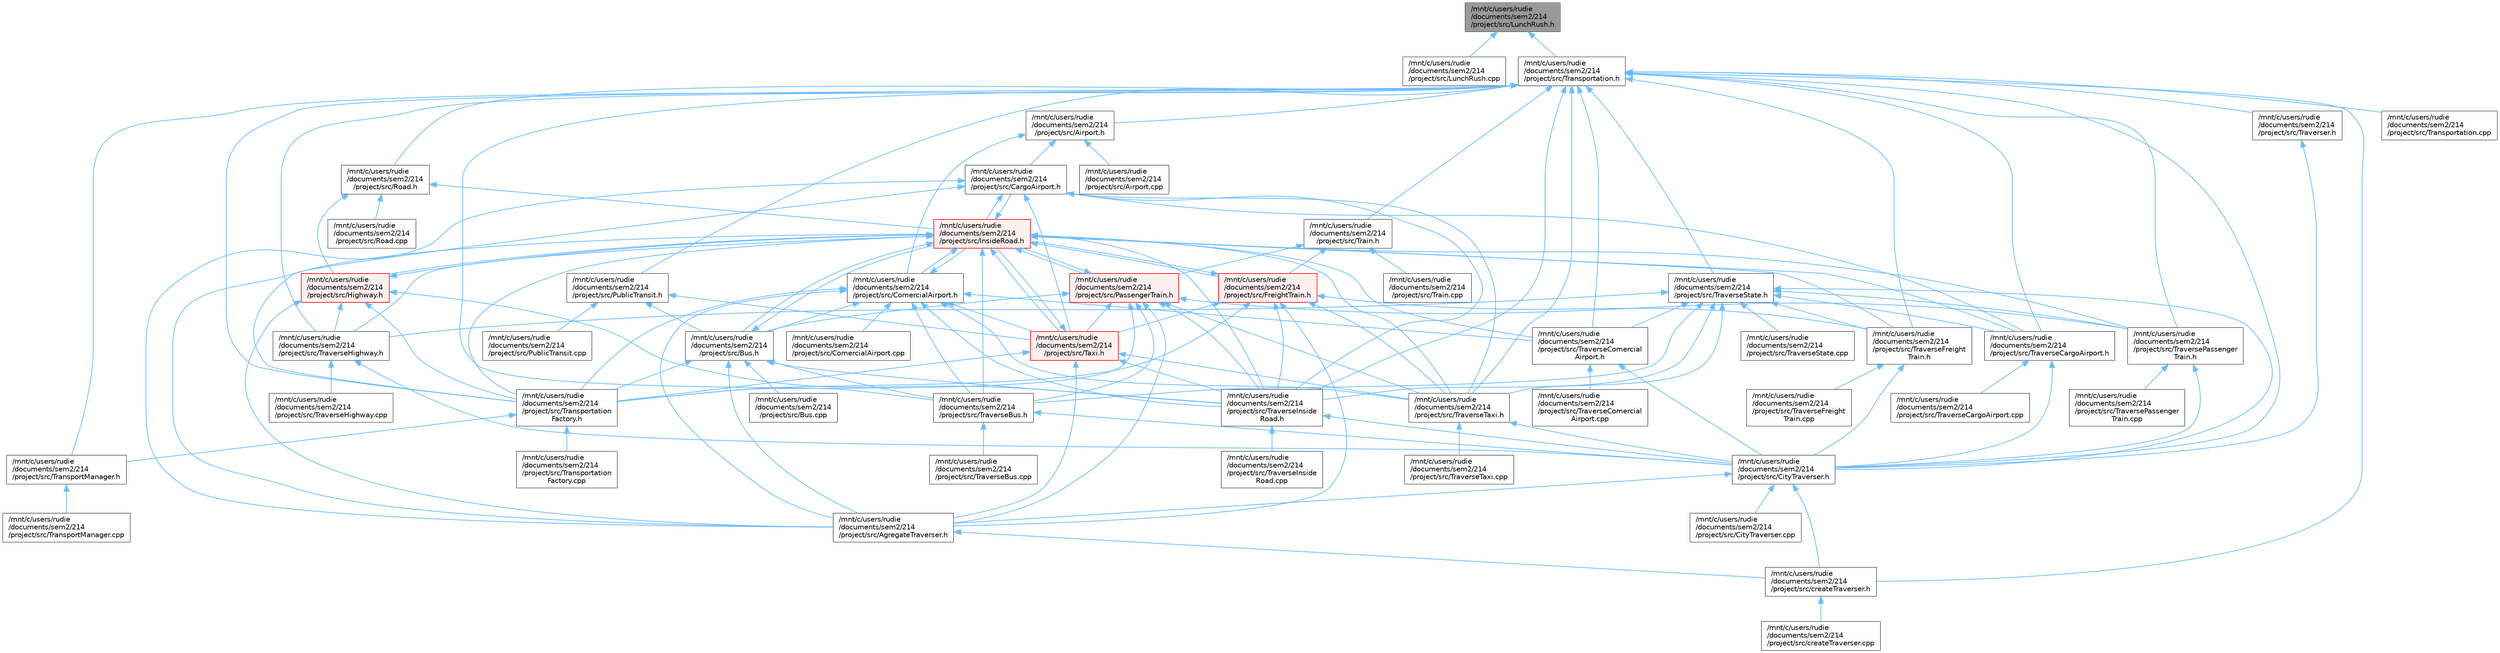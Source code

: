 digraph "/mnt/c/users/rudie/documents/sem2/214/project/src/LunchRush.h"
{
 // LATEX_PDF_SIZE
  bgcolor="transparent";
  edge [fontname=Helvetica,fontsize=10,labelfontname=Helvetica,labelfontsize=10];
  node [fontname=Helvetica,fontsize=10,shape=box,height=0.2,width=0.4];
  Node1 [id="Node000001",label="/mnt/c/users/rudie\l/documents/sem2/214\l/project/src/LunchRush.h",height=0.2,width=0.4,color="gray40", fillcolor="grey60", style="filled", fontcolor="black",tooltip="Header file for the LunchRush class."];
  Node1 -> Node2 [id="edge135_Node000001_Node000002",dir="back",color="steelblue1",style="solid",tooltip=" "];
  Node2 [id="Node000002",label="/mnt/c/users/rudie\l/documents/sem2/214\l/project/src/LunchRush.cpp",height=0.2,width=0.4,color="grey40", fillcolor="white", style="filled",URL="$LunchRush_8cpp.html",tooltip="Implementation of the LunchRush class."];
  Node1 -> Node3 [id="edge136_Node000001_Node000003",dir="back",color="steelblue1",style="solid",tooltip=" "];
  Node3 [id="Node000003",label="/mnt/c/users/rudie\l/documents/sem2/214\l/project/src/Transportation.h",height=0.2,width=0.4,color="grey40", fillcolor="white", style="filled",URL="$Transportation_8h.html",tooltip="Header file for the Transportation class."];
  Node3 -> Node4 [id="edge137_Node000003_Node000004",dir="back",color="steelblue1",style="solid",tooltip=" "];
  Node4 [id="Node000004",label="/mnt/c/users/rudie\l/documents/sem2/214\l/project/src/Airport.h",height=0.2,width=0.4,color="grey40", fillcolor="white", style="filled",URL="$Airport_8h.html",tooltip="Defines the Airport class which inherits from the Transportation class."];
  Node4 -> Node5 [id="edge138_Node000004_Node000005",dir="back",color="steelblue1",style="solid",tooltip=" "];
  Node5 [id="Node000005",label="/mnt/c/users/rudie\l/documents/sem2/214\l/project/src/Airport.cpp",height=0.2,width=0.4,color="grey40", fillcolor="white", style="filled",URL="$Airport_8cpp.html",tooltip="Implementation of the Airport class."];
  Node4 -> Node6 [id="edge139_Node000004_Node000006",dir="back",color="steelblue1",style="solid",tooltip=" "];
  Node6 [id="Node000006",label="/mnt/c/users/rudie\l/documents/sem2/214\l/project/src/CargoAirport.h",height=0.2,width=0.4,color="grey40", fillcolor="white", style="filled",URL="$CargoAirport_8h.html",tooltip="Header file for the CargoAirport class."];
  Node6 -> Node7 [id="edge140_Node000006_Node000007",dir="back",color="steelblue1",style="solid",tooltip=" "];
  Node7 [id="Node000007",label="/mnt/c/users/rudie\l/documents/sem2/214\l/project/src/AgregateTraverser.h",height=0.2,width=0.4,color="grey40", fillcolor="white", style="filled",URL="$AgregateTraverser_8h.html",tooltip="Defines the AgregateTraverser class and its interface for creating CityTraverser objects."];
  Node7 -> Node8 [id="edge141_Node000007_Node000008",dir="back",color="steelblue1",style="solid",tooltip=" "];
  Node8 [id="Node000008",label="/mnt/c/users/rudie\l/documents/sem2/214\l/project/src/createTraverser.h",height=0.2,width=0.4,color="grey40", fillcolor="white", style="filled",URL="$createTraverser_8h.html",tooltip="Header file for the CreateTraverser class."];
  Node8 -> Node9 [id="edge142_Node000008_Node000009",dir="back",color="steelblue1",style="solid",tooltip=" "];
  Node9 [id="Node000009",label="/mnt/c/users/rudie\l/documents/sem2/214\l/project/src/createTraverser.cpp",height=0.2,width=0.4,color="grey40", fillcolor="white", style="filled",URL="$createTraverser_8cpp.html",tooltip="Implementation of the CreateTraverser class for creating CityTraverser objects."];
  Node6 -> Node10 [id="edge143_Node000006_Node000010",dir="back",color="steelblue1",style="solid",tooltip=" "];
  Node10 [id="Node000010",label="/mnt/c/users/rudie\l/documents/sem2/214\l/project/src/InsideRoad.h",height=0.2,width=0.4,color="red", fillcolor="#FFF0F0", style="filled",URL="$InsideRoad_8h.html",tooltip="Header file for the InsideRoad class."];
  Node10 -> Node7 [id="edge144_Node000010_Node000007",dir="back",color="steelblue1",style="solid",tooltip=" "];
  Node10 -> Node11 [id="edge145_Node000010_Node000011",dir="back",color="steelblue1",style="solid",tooltip=" "];
  Node11 [id="Node000011",label="/mnt/c/users/rudie\l/documents/sem2/214\l/project/src/Bus.h",height=0.2,width=0.4,color="grey40", fillcolor="white", style="filled",URL="$Bus_8h.html",tooltip="Header file for the Bus class."];
  Node11 -> Node7 [id="edge146_Node000011_Node000007",dir="back",color="steelblue1",style="solid",tooltip=" "];
  Node11 -> Node12 [id="edge147_Node000011_Node000012",dir="back",color="steelblue1",style="solid",tooltip=" "];
  Node12 [id="Node000012",label="/mnt/c/users/rudie\l/documents/sem2/214\l/project/src/Bus.cpp",height=0.2,width=0.4,color="grey40", fillcolor="white", style="filled",URL="$Bus_8cpp.html",tooltip="Implementation of the Bus class."];
  Node11 -> Node10 [id="edge148_Node000011_Node000010",dir="back",color="steelblue1",style="solid",tooltip=" "];
  Node11 -> Node13 [id="edge149_Node000011_Node000013",dir="back",color="steelblue1",style="solid",tooltip=" "];
  Node13 [id="Node000013",label="/mnt/c/users/rudie\l/documents/sem2/214\l/project/src/Transportation\lFactory.h",height=0.2,width=0.4,color="grey40", fillcolor="white", style="filled",URL="$TransportationFactory_8h.html",tooltip="Header file for the TransportationFactory class."];
  Node13 -> Node14 [id="edge150_Node000013_Node000014",dir="back",color="steelblue1",style="solid",tooltip=" "];
  Node14 [id="Node000014",label="/mnt/c/users/rudie\l/documents/sem2/214\l/project/src/TransportManager.h",height=0.2,width=0.4,color="grey40", fillcolor="white", style="filled",URL="$TransportManager_8h.html",tooltip="Header file for the TransportManager class."];
  Node14 -> Node15 [id="edge151_Node000014_Node000015",dir="back",color="steelblue1",style="solid",tooltip=" "];
  Node15 [id="Node000015",label="/mnt/c/users/rudie\l/documents/sem2/214\l/project/src/TransportManager.cpp",height=0.2,width=0.4,color="grey40", fillcolor="white", style="filled",URL="$TransportManager_8cpp.html",tooltip="Implementation of the TransportManager class."];
  Node13 -> Node16 [id="edge152_Node000013_Node000016",dir="back",color="steelblue1",style="solid",tooltip=" "];
  Node16 [id="Node000016",label="/mnt/c/users/rudie\l/documents/sem2/214\l/project/src/Transportation\lFactory.cpp",height=0.2,width=0.4,color="grey40", fillcolor="white", style="filled",URL="$TransportationFactory_8cpp.html",tooltip="Implementation of the TransportationFactory class."];
  Node11 -> Node17 [id="edge153_Node000011_Node000017",dir="back",color="steelblue1",style="solid",tooltip=" "];
  Node17 [id="Node000017",label="/mnt/c/users/rudie\l/documents/sem2/214\l/project/src/TraverseBus.h",height=0.2,width=0.4,color="grey40", fillcolor="white", style="filled",URL="$TraverseBus_8h.html",tooltip="Header file for the TraverseBus class."];
  Node17 -> Node18 [id="edge154_Node000017_Node000018",dir="back",color="steelblue1",style="solid",tooltip=" "];
  Node18 [id="Node000018",label="/mnt/c/users/rudie\l/documents/sem2/214\l/project/src/CityTraverser.h",height=0.2,width=0.4,color="grey40", fillcolor="white", style="filled",URL="$CityTraverser_8h.html",tooltip="Header file for the CityTraverser class, a concrete iterator for traversing transportation elements i..."];
  Node18 -> Node7 [id="edge155_Node000018_Node000007",dir="back",color="steelblue1",style="solid",tooltip=" "];
  Node18 -> Node19 [id="edge156_Node000018_Node000019",dir="back",color="steelblue1",style="solid",tooltip=" "];
  Node19 [id="Node000019",label="/mnt/c/users/rudie\l/documents/sem2/214\l/project/src/CityTraverser.cpp",height=0.2,width=0.4,color="grey40", fillcolor="white", style="filled",URL="$CityTraverser_8cpp.html",tooltip="Implementation of the CityTraverser class."];
  Node18 -> Node8 [id="edge157_Node000018_Node000008",dir="back",color="steelblue1",style="solid",tooltip=" "];
  Node17 -> Node20 [id="edge158_Node000017_Node000020",dir="back",color="steelblue1",style="solid",tooltip=" "];
  Node20 [id="Node000020",label="/mnt/c/users/rudie\l/documents/sem2/214\l/project/src/TraverseBus.cpp",height=0.2,width=0.4,color="grey40", fillcolor="white", style="filled",URL="$TraverseBus_8cpp.html",tooltip="Implementation of the TraverseBus class."];
  Node11 -> Node21 [id="edge159_Node000011_Node000021",dir="back",color="steelblue1",style="solid",tooltip=" "];
  Node21 [id="Node000021",label="/mnt/c/users/rudie\l/documents/sem2/214\l/project/src/TraverseInside\lRoad.h",height=0.2,width=0.4,color="grey40", fillcolor="white", style="filled",URL="$TraverseInsideRoad_8h.html",tooltip="Header file for the TraverseInsideRoad class."];
  Node21 -> Node18 [id="edge160_Node000021_Node000018",dir="back",color="steelblue1",style="solid",tooltip=" "];
  Node21 -> Node22 [id="edge161_Node000021_Node000022",dir="back",color="steelblue1",style="solid",tooltip=" "];
  Node22 [id="Node000022",label="/mnt/c/users/rudie\l/documents/sem2/214\l/project/src/TraverseInside\lRoad.cpp",height=0.2,width=0.4,color="grey40", fillcolor="white", style="filled",URL="$TraverseInsideRoad_8cpp.html",tooltip="Implementation of the TraverseInsideRoad class."];
  Node10 -> Node6 [id="edge162_Node000010_Node000006",dir="back",color="steelblue1",style="solid",tooltip=" "];
  Node10 -> Node23 [id="edge163_Node000010_Node000023",dir="back",color="steelblue1",style="solid",tooltip=" "];
  Node23 [id="Node000023",label="/mnt/c/users/rudie\l/documents/sem2/214\l/project/src/ComercialAirport.h",height=0.2,width=0.4,color="grey40", fillcolor="white", style="filled",URL="$ComercialAirport_8h.html",tooltip="Defines the ComercialAirport class which inherits from the Airport class."];
  Node23 -> Node7 [id="edge164_Node000023_Node000007",dir="back",color="steelblue1",style="solid",tooltip=" "];
  Node23 -> Node11 [id="edge165_Node000023_Node000011",dir="back",color="steelblue1",style="solid",tooltip=" "];
  Node23 -> Node24 [id="edge166_Node000023_Node000024",dir="back",color="steelblue1",style="solid",tooltip=" "];
  Node24 [id="Node000024",label="/mnt/c/users/rudie\l/documents/sem2/214\l/project/src/ComercialAirport.cpp",height=0.2,width=0.4,color="grey40", fillcolor="white", style="filled",URL="$ComercialAirport_8cpp.html",tooltip="Implementation of the ComercialAirport class."];
  Node23 -> Node10 [id="edge167_Node000023_Node000010",dir="back",color="steelblue1",style="solid",tooltip=" "];
  Node23 -> Node25 [id="edge168_Node000023_Node000025",dir="back",color="steelblue1",style="solid",tooltip=" "];
  Node25 [id="Node000025",label="/mnt/c/users/rudie\l/documents/sem2/214\l/project/src/Taxi.h",height=0.2,width=0.4,color="red", fillcolor="#FFF0F0", style="filled",URL="$Taxi_8h.html",tooltip="Header file for the Taxi class, which represents a taxi in a public transit system."];
  Node25 -> Node7 [id="edge169_Node000025_Node000007",dir="back",color="steelblue1",style="solid",tooltip=" "];
  Node25 -> Node10 [id="edge170_Node000025_Node000010",dir="back",color="steelblue1",style="solid",tooltip=" "];
  Node25 -> Node13 [id="edge171_Node000025_Node000013",dir="back",color="steelblue1",style="solid",tooltip=" "];
  Node25 -> Node21 [id="edge172_Node000025_Node000021",dir="back",color="steelblue1",style="solid",tooltip=" "];
  Node25 -> Node27 [id="edge173_Node000025_Node000027",dir="back",color="steelblue1",style="solid",tooltip=" "];
  Node27 [id="Node000027",label="/mnt/c/users/rudie\l/documents/sem2/214\l/project/src/TraverseTaxi.h",height=0.2,width=0.4,color="grey40", fillcolor="white", style="filled",URL="$TraverseTaxi_8h.html",tooltip="Header file for the TraverseTaxi class."];
  Node27 -> Node18 [id="edge174_Node000027_Node000018",dir="back",color="steelblue1",style="solid",tooltip=" "];
  Node27 -> Node28 [id="edge175_Node000027_Node000028",dir="back",color="steelblue1",style="solid",tooltip=" "];
  Node28 [id="Node000028",label="/mnt/c/users/rudie\l/documents/sem2/214\l/project/src/TraverseTaxi.cpp",height=0.2,width=0.4,color="grey40", fillcolor="white", style="filled",URL="$TraverseTaxi_8cpp.html",tooltip="Implementation of the TraverseTaxi class."];
  Node23 -> Node13 [id="edge176_Node000023_Node000013",dir="back",color="steelblue1",style="solid",tooltip=" "];
  Node23 -> Node17 [id="edge177_Node000023_Node000017",dir="back",color="steelblue1",style="solid",tooltip=" "];
  Node23 -> Node29 [id="edge178_Node000023_Node000029",dir="back",color="steelblue1",style="solid",tooltip=" "];
  Node29 [id="Node000029",label="/mnt/c/users/rudie\l/documents/sem2/214\l/project/src/TraverseComercial\lAirport.h",height=0.2,width=0.4,color="grey40", fillcolor="white", style="filled",URL="$TraverseComercialAirport_8h.html",tooltip="Header file for the TraverseComercialAirport class."];
  Node29 -> Node18 [id="edge179_Node000029_Node000018",dir="back",color="steelblue1",style="solid",tooltip=" "];
  Node29 -> Node30 [id="edge180_Node000029_Node000030",dir="back",color="steelblue1",style="solid",tooltip=" "];
  Node30 [id="Node000030",label="/mnt/c/users/rudie\l/documents/sem2/214\l/project/src/TraverseComercial\lAirport.cpp",height=0.2,width=0.4,color="grey40", fillcolor="white", style="filled",URL="$TraverseComercialAirport_8cpp.html",tooltip="Implementation of the TraverseComercialAirport class."];
  Node23 -> Node21 [id="edge181_Node000023_Node000021",dir="back",color="steelblue1",style="solid",tooltip=" "];
  Node23 -> Node27 [id="edge182_Node000023_Node000027",dir="back",color="steelblue1",style="solid",tooltip=" "];
  Node10 -> Node31 [id="edge183_Node000010_Node000031",dir="back",color="steelblue1",style="solid",tooltip=" "];
  Node31 [id="Node000031",label="/mnt/c/users/rudie\l/documents/sem2/214\l/project/src/FreightTrain.h",height=0.2,width=0.4,color="red", fillcolor="#FFF0F0", style="filled",URL="$FreightTrain_8h.html",tooltip="Header file for the FreightTrain class."];
  Node31 -> Node7 [id="edge184_Node000031_Node000007",dir="back",color="steelblue1",style="solid",tooltip=" "];
  Node31 -> Node10 [id="edge185_Node000031_Node000010",dir="back",color="steelblue1",style="solid",tooltip=" "];
  Node31 -> Node25 [id="edge186_Node000031_Node000025",dir="back",color="steelblue1",style="solid",tooltip=" "];
  Node31 -> Node13 [id="edge187_Node000031_Node000013",dir="back",color="steelblue1",style="solid",tooltip=" "];
  Node31 -> Node33 [id="edge188_Node000031_Node000033",dir="back",color="steelblue1",style="solid",tooltip=" "];
  Node33 [id="Node000033",label="/mnt/c/users/rudie\l/documents/sem2/214\l/project/src/TraverseFreight\lTrain.h",height=0.2,width=0.4,color="grey40", fillcolor="white", style="filled",URL="$TraverseFreightTrain_8h.html",tooltip="Header file for the TraverseFreightTrain class."];
  Node33 -> Node18 [id="edge189_Node000033_Node000018",dir="back",color="steelblue1",style="solid",tooltip=" "];
  Node33 -> Node34 [id="edge190_Node000033_Node000034",dir="back",color="steelblue1",style="solid",tooltip=" "];
  Node34 [id="Node000034",label="/mnt/c/users/rudie\l/documents/sem2/214\l/project/src/TraverseFreight\lTrain.cpp",height=0.2,width=0.4,color="grey40", fillcolor="white", style="filled",URL="$TraverseFreightTrain_8cpp.html",tooltip="Implementation of the TraverseFreightTrain class."];
  Node31 -> Node21 [id="edge191_Node000031_Node000021",dir="back",color="steelblue1",style="solid",tooltip=" "];
  Node31 -> Node27 [id="edge192_Node000031_Node000027",dir="back",color="steelblue1",style="solid",tooltip=" "];
  Node10 -> Node35 [id="edge193_Node000010_Node000035",dir="back",color="steelblue1",style="solid",tooltip=" "];
  Node35 [id="Node000035",label="/mnt/c/users/rudie\l/documents/sem2/214\l/project/src/Highway.h",height=0.2,width=0.4,color="red", fillcolor="#FFF0F0", style="filled",URL="$Highway_8h.html",tooltip="Header file for the Highway class."];
  Node35 -> Node7 [id="edge194_Node000035_Node000007",dir="back",color="steelblue1",style="solid",tooltip=" "];
  Node35 -> Node10 [id="edge195_Node000035_Node000010",dir="back",color="steelblue1",style="solid",tooltip=" "];
  Node35 -> Node13 [id="edge196_Node000035_Node000013",dir="back",color="steelblue1",style="solid",tooltip=" "];
  Node35 -> Node37 [id="edge197_Node000035_Node000037",dir="back",color="steelblue1",style="solid",tooltip=" "];
  Node37 [id="Node000037",label="/mnt/c/users/rudie\l/documents/sem2/214\l/project/src/TraverseHighway.h",height=0.2,width=0.4,color="grey40", fillcolor="white", style="filled",URL="$TraverseHighway_8h.html",tooltip="Header file for the TraverseHighway class."];
  Node37 -> Node18 [id="edge198_Node000037_Node000018",dir="back",color="steelblue1",style="solid",tooltip=" "];
  Node37 -> Node38 [id="edge199_Node000037_Node000038",dir="back",color="steelblue1",style="solid",tooltip=" "];
  Node38 [id="Node000038",label="/mnt/c/users/rudie\l/documents/sem2/214\l/project/src/TraverseHighway.cpp",height=0.2,width=0.4,color="grey40", fillcolor="white", style="filled",URL="$TraverseHighway_8cpp.html",tooltip="Implementation of the TraverseHighway class."];
  Node35 -> Node21 [id="edge200_Node000035_Node000021",dir="back",color="steelblue1",style="solid",tooltip=" "];
  Node10 -> Node40 [id="edge201_Node000010_Node000040",dir="back",color="steelblue1",style="solid",tooltip=" "];
  Node40 [id="Node000040",label="/mnt/c/users/rudie\l/documents/sem2/214\l/project/src/PassengerTrain.h",height=0.2,width=0.4,color="red", fillcolor="#FFF0F0", style="filled",URL="$PassengerTrain_8h.html",tooltip="Header file for the PassengerTrain class."];
  Node40 -> Node7 [id="edge202_Node000040_Node000007",dir="back",color="steelblue1",style="solid",tooltip=" "];
  Node40 -> Node11 [id="edge203_Node000040_Node000011",dir="back",color="steelblue1",style="solid",tooltip=" "];
  Node40 -> Node10 [id="edge204_Node000040_Node000010",dir="back",color="steelblue1",style="solid",tooltip=" "];
  Node40 -> Node25 [id="edge205_Node000040_Node000025",dir="back",color="steelblue1",style="solid",tooltip=" "];
  Node40 -> Node13 [id="edge206_Node000040_Node000013",dir="back",color="steelblue1",style="solid",tooltip=" "];
  Node40 -> Node17 [id="edge207_Node000040_Node000017",dir="back",color="steelblue1",style="solid",tooltip=" "];
  Node40 -> Node21 [id="edge208_Node000040_Node000021",dir="back",color="steelblue1",style="solid",tooltip=" "];
  Node40 -> Node42 [id="edge209_Node000040_Node000042",dir="back",color="steelblue1",style="solid",tooltip=" "];
  Node42 [id="Node000042",label="/mnt/c/users/rudie\l/documents/sem2/214\l/project/src/TraversePassenger\lTrain.h",height=0.2,width=0.4,color="grey40", fillcolor="white", style="filled",URL="$TraversePassengerTrain_8h.html",tooltip="Header file for the TraversePassengerTrain class."];
  Node42 -> Node18 [id="edge210_Node000042_Node000018",dir="back",color="steelblue1",style="solid",tooltip=" "];
  Node42 -> Node43 [id="edge211_Node000042_Node000043",dir="back",color="steelblue1",style="solid",tooltip=" "];
  Node43 [id="Node000043",label="/mnt/c/users/rudie\l/documents/sem2/214\l/project/src/TraversePassenger\lTrain.cpp",height=0.2,width=0.4,color="grey40", fillcolor="white", style="filled",URL="$TraversePassengerTrain_8cpp.html",tooltip="Implementation of the TraversePassengerTrain class."];
  Node40 -> Node27 [id="edge212_Node000040_Node000027",dir="back",color="steelblue1",style="solid",tooltip=" "];
  Node10 -> Node25 [id="edge213_Node000010_Node000025",dir="back",color="steelblue1",style="solid",tooltip=" "];
  Node10 -> Node13 [id="edge214_Node000010_Node000013",dir="back",color="steelblue1",style="solid",tooltip=" "];
  Node10 -> Node17 [id="edge215_Node000010_Node000017",dir="back",color="steelblue1",style="solid",tooltip=" "];
  Node10 -> Node44 [id="edge216_Node000010_Node000044",dir="back",color="steelblue1",style="solid",tooltip=" "];
  Node44 [id="Node000044",label="/mnt/c/users/rudie\l/documents/sem2/214\l/project/src/TraverseCargoAirport.h",height=0.2,width=0.4,color="grey40", fillcolor="white", style="filled",URL="$TraverseCargoAirport_8h.html",tooltip="Header file for the TraverseCargoAirport class."];
  Node44 -> Node18 [id="edge217_Node000044_Node000018",dir="back",color="steelblue1",style="solid",tooltip=" "];
  Node44 -> Node45 [id="edge218_Node000044_Node000045",dir="back",color="steelblue1",style="solid",tooltip=" "];
  Node45 [id="Node000045",label="/mnt/c/users/rudie\l/documents/sem2/214\l/project/src/TraverseCargoAirport.cpp",height=0.2,width=0.4,color="grey40", fillcolor="white", style="filled",URL="$TraverseCargoAirport_8cpp.html",tooltip="Implementation of the TraverseCargoAirport class."];
  Node10 -> Node29 [id="edge219_Node000010_Node000029",dir="back",color="steelblue1",style="solid",tooltip=" "];
  Node10 -> Node33 [id="edge220_Node000010_Node000033",dir="back",color="steelblue1",style="solid",tooltip=" "];
  Node10 -> Node37 [id="edge221_Node000010_Node000037",dir="back",color="steelblue1",style="solid",tooltip=" "];
  Node10 -> Node21 [id="edge222_Node000010_Node000021",dir="back",color="steelblue1",style="solid",tooltip=" "];
  Node10 -> Node42 [id="edge223_Node000010_Node000042",dir="back",color="steelblue1",style="solid",tooltip=" "];
  Node10 -> Node27 [id="edge224_Node000010_Node000027",dir="back",color="steelblue1",style="solid",tooltip=" "];
  Node6 -> Node25 [id="edge225_Node000006_Node000025",dir="back",color="steelblue1",style="solid",tooltip=" "];
  Node6 -> Node13 [id="edge226_Node000006_Node000013",dir="back",color="steelblue1",style="solid",tooltip=" "];
  Node6 -> Node44 [id="edge227_Node000006_Node000044",dir="back",color="steelblue1",style="solid",tooltip=" "];
  Node6 -> Node21 [id="edge228_Node000006_Node000021",dir="back",color="steelblue1",style="solid",tooltip=" "];
  Node6 -> Node27 [id="edge229_Node000006_Node000027",dir="back",color="steelblue1",style="solid",tooltip=" "];
  Node4 -> Node23 [id="edge230_Node000004_Node000023",dir="back",color="steelblue1",style="solid",tooltip=" "];
  Node3 -> Node18 [id="edge231_Node000003_Node000018",dir="back",color="steelblue1",style="solid",tooltip=" "];
  Node3 -> Node46 [id="edge232_Node000003_Node000046",dir="back",color="steelblue1",style="solid",tooltip=" "];
  Node46 [id="Node000046",label="/mnt/c/users/rudie\l/documents/sem2/214\l/project/src/PublicTransit.h",height=0.2,width=0.4,color="grey40", fillcolor="white", style="filled",URL="$PublicTransit_8h.html",tooltip="Header file for the PublicTransit class."];
  Node46 -> Node11 [id="edge233_Node000046_Node000011",dir="back",color="steelblue1",style="solid",tooltip=" "];
  Node46 -> Node47 [id="edge234_Node000046_Node000047",dir="back",color="steelblue1",style="solid",tooltip=" "];
  Node47 [id="Node000047",label="/mnt/c/users/rudie\l/documents/sem2/214\l/project/src/PublicTransit.cpp",height=0.2,width=0.4,color="grey40", fillcolor="white", style="filled",URL="$PublicTransit_8cpp.html",tooltip="Implementation of the PublicTransit class."];
  Node46 -> Node25 [id="edge235_Node000046_Node000025",dir="back",color="steelblue1",style="solid",tooltip=" "];
  Node3 -> Node48 [id="edge236_Node000003_Node000048",dir="back",color="steelblue1",style="solid",tooltip=" "];
  Node48 [id="Node000048",label="/mnt/c/users/rudie\l/documents/sem2/214\l/project/src/Road.h",height=0.2,width=0.4,color="grey40", fillcolor="white", style="filled",URL="$Road_8h.html",tooltip="Defines the Road class which inherits from the Transportation class."];
  Node48 -> Node35 [id="edge237_Node000048_Node000035",dir="back",color="steelblue1",style="solid",tooltip=" "];
  Node48 -> Node10 [id="edge238_Node000048_Node000010",dir="back",color="steelblue1",style="solid",tooltip=" "];
  Node48 -> Node49 [id="edge239_Node000048_Node000049",dir="back",color="steelblue1",style="solid",tooltip=" "];
  Node49 [id="Node000049",label="/mnt/c/users/rudie\l/documents/sem2/214\l/project/src/Road.cpp",height=0.2,width=0.4,color="grey40", fillcolor="white", style="filled",URL="$Road_8cpp.html",tooltip="Implementation file for the Road class."];
  Node3 -> Node50 [id="edge240_Node000003_Node000050",dir="back",color="steelblue1",style="solid",tooltip=" "];
  Node50 [id="Node000050",label="/mnt/c/users/rudie\l/documents/sem2/214\l/project/src/Train.h",height=0.2,width=0.4,color="grey40", fillcolor="white", style="filled",URL="$Train_8h.html",tooltip="Header file for the Train class."];
  Node50 -> Node31 [id="edge241_Node000050_Node000031",dir="back",color="steelblue1",style="solid",tooltip=" "];
  Node50 -> Node40 [id="edge242_Node000050_Node000040",dir="back",color="steelblue1",style="solid",tooltip=" "];
  Node50 -> Node51 [id="edge243_Node000050_Node000051",dir="back",color="steelblue1",style="solid",tooltip=" "];
  Node51 [id="Node000051",label="/mnt/c/users/rudie\l/documents/sem2/214\l/project/src/Train.cpp",height=0.2,width=0.4,color="grey40", fillcolor="white", style="filled",URL="$Train_8cpp.html",tooltip="Implementation of the Train class."];
  Node3 -> Node14 [id="edge244_Node000003_Node000014",dir="back",color="steelblue1",style="solid",tooltip=" "];
  Node3 -> Node52 [id="edge245_Node000003_Node000052",dir="back",color="steelblue1",style="solid",tooltip=" "];
  Node52 [id="Node000052",label="/mnt/c/users/rudie\l/documents/sem2/214\l/project/src/Transportation.cpp",height=0.2,width=0.4,color="grey40", fillcolor="white", style="filled",URL="$Transportation_8cpp.html",tooltip="Implementation of the Transportation class."];
  Node3 -> Node13 [id="edge246_Node000003_Node000013",dir="back",color="steelblue1",style="solid",tooltip=" "];
  Node3 -> Node17 [id="edge247_Node000003_Node000017",dir="back",color="steelblue1",style="solid",tooltip=" "];
  Node3 -> Node44 [id="edge248_Node000003_Node000044",dir="back",color="steelblue1",style="solid",tooltip=" "];
  Node3 -> Node29 [id="edge249_Node000003_Node000029",dir="back",color="steelblue1",style="solid",tooltip=" "];
  Node3 -> Node33 [id="edge250_Node000003_Node000033",dir="back",color="steelblue1",style="solid",tooltip=" "];
  Node3 -> Node37 [id="edge251_Node000003_Node000037",dir="back",color="steelblue1",style="solid",tooltip=" "];
  Node3 -> Node21 [id="edge252_Node000003_Node000021",dir="back",color="steelblue1",style="solid",tooltip=" "];
  Node3 -> Node42 [id="edge253_Node000003_Node000042",dir="back",color="steelblue1",style="solid",tooltip=" "];
  Node3 -> Node53 [id="edge254_Node000003_Node000053",dir="back",color="steelblue1",style="solid",tooltip=" "];
  Node53 [id="Node000053",label="/mnt/c/users/rudie\l/documents/sem2/214\l/project/src/TraverseState.h",height=0.2,width=0.4,color="grey40", fillcolor="white", style="filled",URL="$TraverseState_8h.html",tooltip="Defines the TraverseState class and its interface for traversing through Transportation elements."];
  Node53 -> Node18 [id="edge255_Node000053_Node000018",dir="back",color="steelblue1",style="solid",tooltip=" "];
  Node53 -> Node17 [id="edge256_Node000053_Node000017",dir="back",color="steelblue1",style="solid",tooltip=" "];
  Node53 -> Node44 [id="edge257_Node000053_Node000044",dir="back",color="steelblue1",style="solid",tooltip=" "];
  Node53 -> Node29 [id="edge258_Node000053_Node000029",dir="back",color="steelblue1",style="solid",tooltip=" "];
  Node53 -> Node33 [id="edge259_Node000053_Node000033",dir="back",color="steelblue1",style="solid",tooltip=" "];
  Node53 -> Node37 [id="edge260_Node000053_Node000037",dir="back",color="steelblue1",style="solid",tooltip=" "];
  Node53 -> Node21 [id="edge261_Node000053_Node000021",dir="back",color="steelblue1",style="solid",tooltip=" "];
  Node53 -> Node42 [id="edge262_Node000053_Node000042",dir="back",color="steelblue1",style="solid",tooltip=" "];
  Node53 -> Node54 [id="edge263_Node000053_Node000054",dir="back",color="steelblue1",style="solid",tooltip=" "];
  Node54 [id="Node000054",label="/mnt/c/users/rudie\l/documents/sem2/214\l/project/src/TraverseState.cpp",height=0.2,width=0.4,color="grey40", fillcolor="white", style="filled",URL="$TraverseState_8cpp.html",tooltip="Implementation of the TraverseState class."];
  Node53 -> Node27 [id="edge264_Node000053_Node000027",dir="back",color="steelblue1",style="solid",tooltip=" "];
  Node3 -> Node27 [id="edge265_Node000003_Node000027",dir="back",color="steelblue1",style="solid",tooltip=" "];
  Node3 -> Node55 [id="edge266_Node000003_Node000055",dir="back",color="steelblue1",style="solid",tooltip=" "];
  Node55 [id="Node000055",label="/mnt/c/users/rudie\l/documents/sem2/214\l/project/src/Traverser.h",height=0.2,width=0.4,color="grey40", fillcolor="white", style="filled",URL="$Traverser_8h.html",tooltip="Defines the Traverser interface for iterating over Transportation objects."];
  Node55 -> Node18 [id="edge267_Node000055_Node000018",dir="back",color="steelblue1",style="solid",tooltip=" "];
  Node3 -> Node8 [id="edge268_Node000003_Node000008",dir="back",color="steelblue1",style="solid",tooltip=" "];
}
